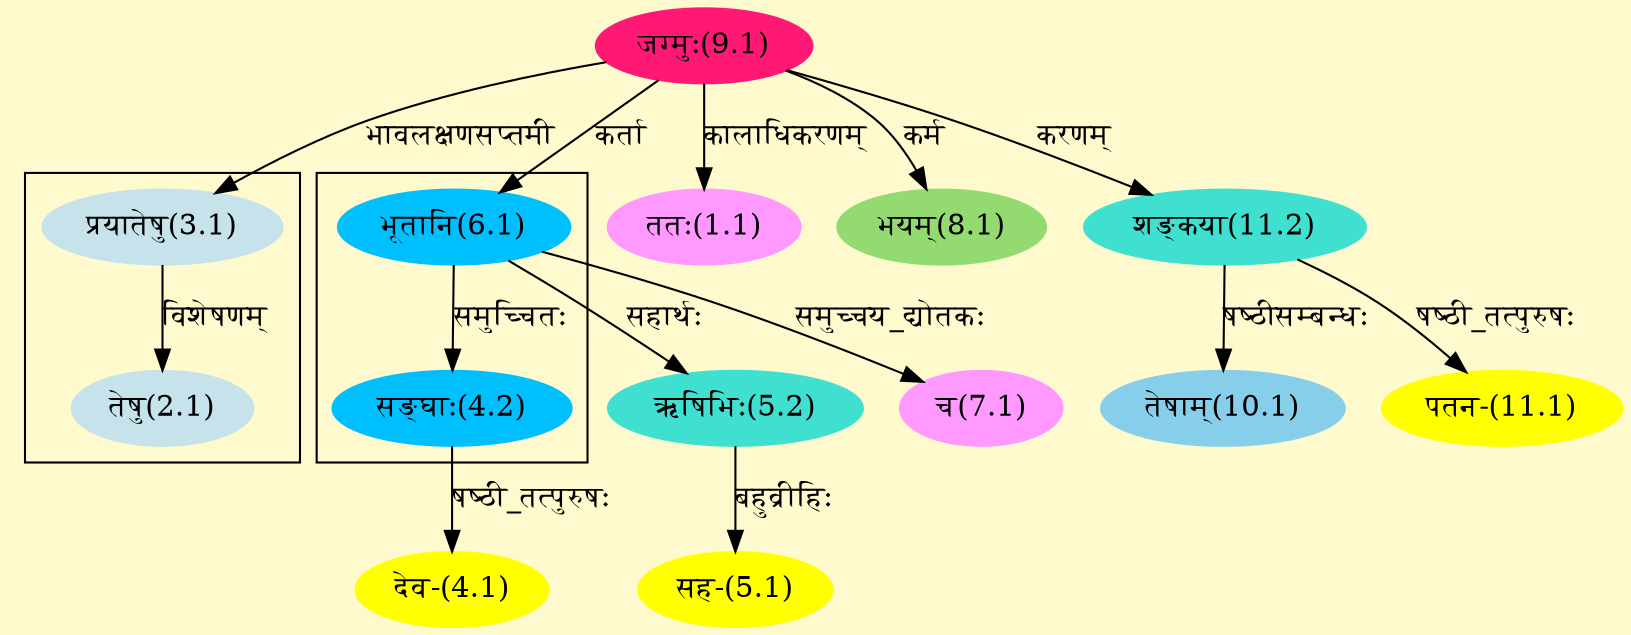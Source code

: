 digraph G{
rankdir=BT;
 compound=true;
 bgcolor="lemonchiffon1";

subgraph cluster_1{
Node2_1 [style=filled, color="#C6E2EB" label = "तेषु(2.1)"]
Node3_1 [style=filled, color="#C6E2EB" label = "प्रयातेषु(3.1)"]

}

subgraph cluster_2{
Node4_2 [style=filled, color="#00BFFF" label = "सङ्घाः(4.2)"]
Node6_1 [style=filled, color="#00BFFF" label = "भूतानि(6.1)"]

}
Node1_1 [style=filled, color="#FF99FF" label = "ततः(1.1)"]
Node9_1 [style=filled, color="#FF1975" label = "जग्मुः(9.1)"]
Node3_1 [style=filled, color="#C6E2EB" label = "प्रयातेषु(3.1)"]
Node4_1 [style=filled, color="#FFFF00" label = "देव-(4.1)"]
Node4_2 [style=filled, color="#00BFFF" label = "सङ्घाः(4.2)"]
Node5_1 [style=filled, color="#FFFF00" label = "सह-(5.1)"]
Node5_2 [style=filled, color="#40E0D0" label = "ऋषिभिः(5.2)"]
Node6_1 [style=filled, color="#00BFFF" label = "भूतानि(6.1)"]
Node7_1 [style=filled, color="#FF99FF" label = "च(7.1)"]
Node8_1 [style=filled, color="#93DB70" label = "भयम्(8.1)"]
Node [style=filled, color="" label = "()"]
Node10_1 [style=filled, color="#87CEEB" label = "तेषाम्(10.1)"]
Node11_2 [style=filled, color="#40E0D0" label = "शङ्कया(11.2)"]
Node11_1 [style=filled, color="#FFFF00" label = "पतन-(11.1)"]
/* Start of Relations section */

Node1_1 -> Node9_1 [  label="कालाधिकरणम्"  dir="back" ]
Node2_1 -> Node3_1 [  label="विशेषणम्"  dir="back" ]
Node3_1 -> Node9_1 [  label="भावलक्षणसप्तमी"  dir="back" ]
Node4_1 -> Node4_2 [  label="षष्ठी_तत्पुरुषः"  dir="back" ]
Node4_2 -> Node6_1 [  label="समुच्चितः"  dir="back" ]
Node5_1 -> Node5_2 [  label="बहुव्रीहिः"  dir="back" ]
Node5_2 -> Node6_1 [  label="सहार्थः"  dir="back" ]
Node6_1 -> Node9_1 [  label="कर्ता"  dir="back" ]
Node7_1 -> Node6_1 [  label="समुच्चय_द्योतकः"  dir="back" ]
Node8_1 -> Node9_1 [  label="कर्म"  dir="back" ]
Node10_1 -> Node11_2 [  label="षष्ठीसम्बन्धः"  dir="back" ]
Node11_1 -> Node11_2 [  label="षष्ठी_तत्पुरुषः"  dir="back" ]
Node11_2 -> Node9_1 [  label="करणम्"  dir="back" ]
}
